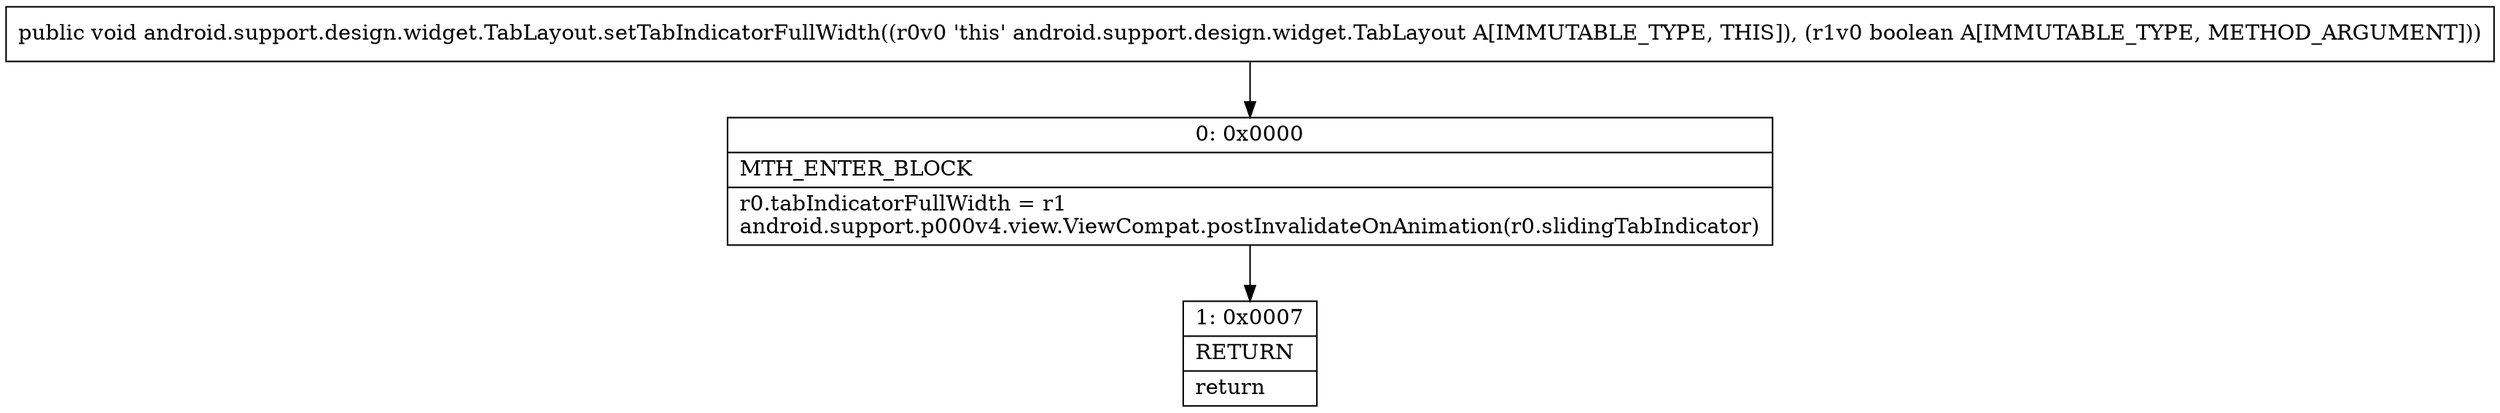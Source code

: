digraph "CFG forandroid.support.design.widget.TabLayout.setTabIndicatorFullWidth(Z)V" {
Node_0 [shape=record,label="{0\:\ 0x0000|MTH_ENTER_BLOCK\l|r0.tabIndicatorFullWidth = r1\landroid.support.p000v4.view.ViewCompat.postInvalidateOnAnimation(r0.slidingTabIndicator)\l}"];
Node_1 [shape=record,label="{1\:\ 0x0007|RETURN\l|return\l}"];
MethodNode[shape=record,label="{public void android.support.design.widget.TabLayout.setTabIndicatorFullWidth((r0v0 'this' android.support.design.widget.TabLayout A[IMMUTABLE_TYPE, THIS]), (r1v0 boolean A[IMMUTABLE_TYPE, METHOD_ARGUMENT])) }"];
MethodNode -> Node_0;
Node_0 -> Node_1;
}

